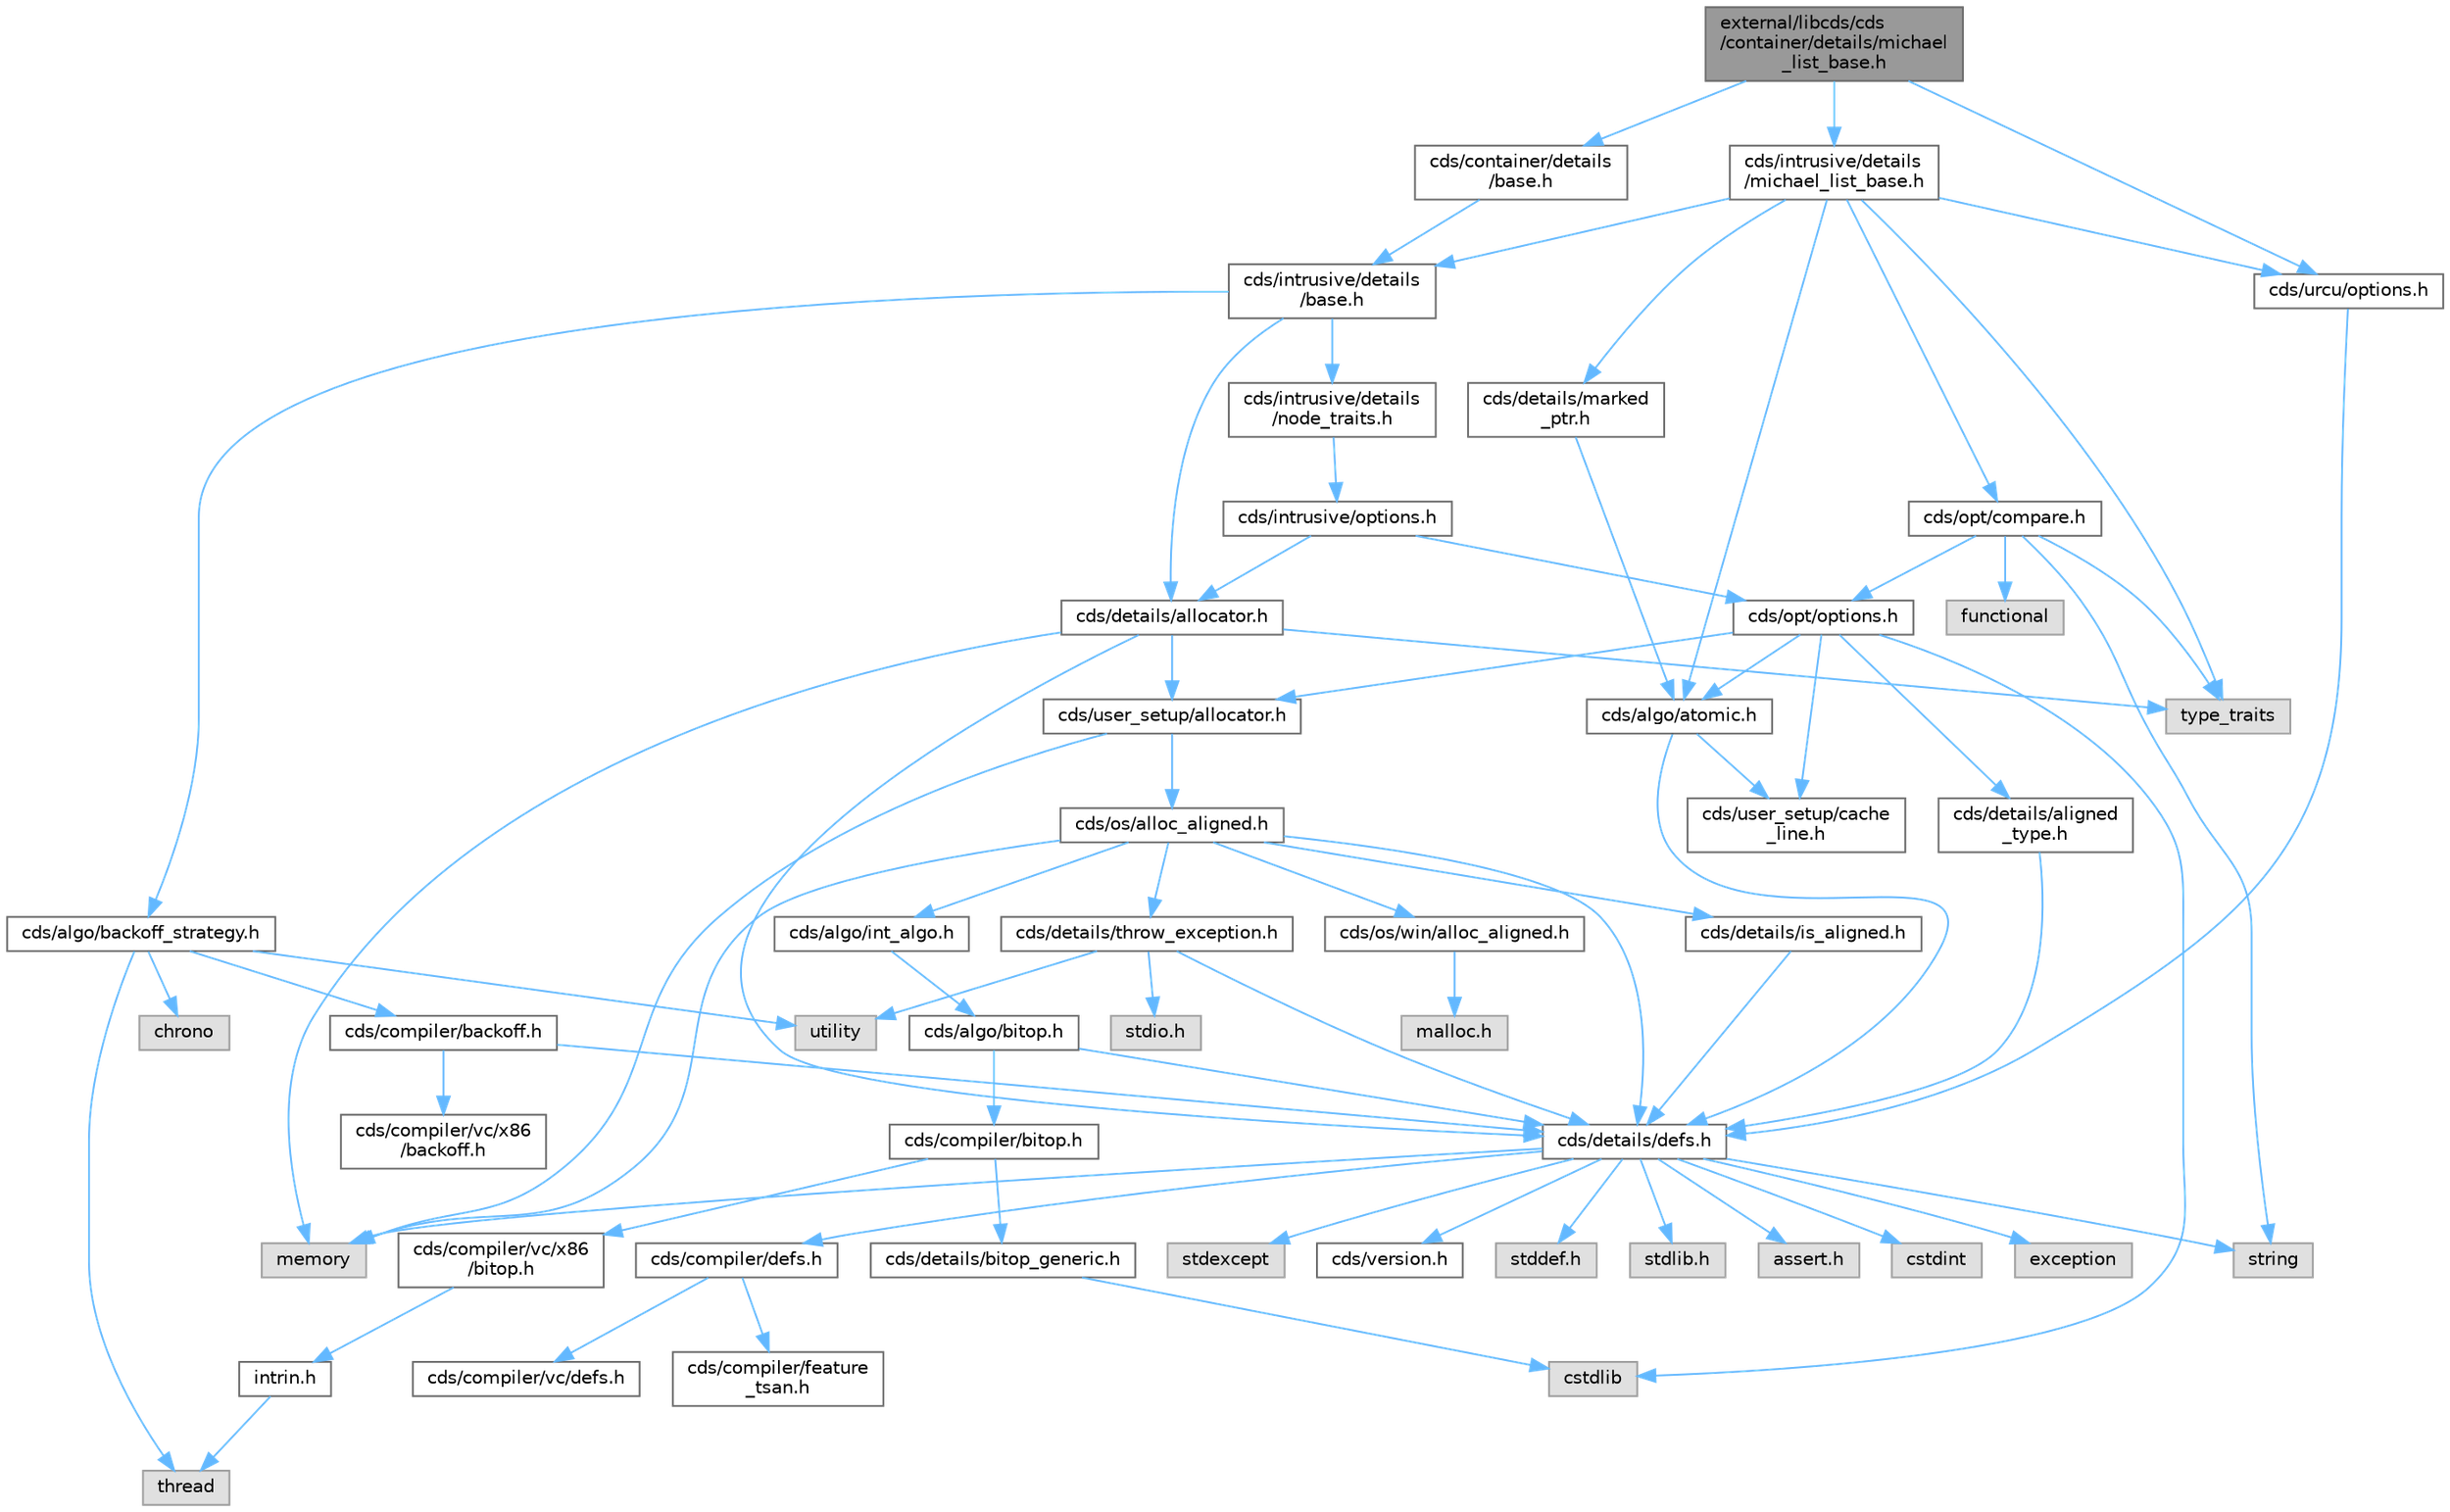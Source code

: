 digraph "external/libcds/cds/container/details/michael_list_base.h"
{
 // LATEX_PDF_SIZE
  bgcolor="transparent";
  edge [fontname=Helvetica,fontsize=10,labelfontname=Helvetica,labelfontsize=10];
  node [fontname=Helvetica,fontsize=10,shape=box,height=0.2,width=0.4];
  Node1 [id="Node000001",label="external/libcds/cds\l/container/details/michael\l_list_base.h",height=0.2,width=0.4,color="gray40", fillcolor="grey60", style="filled", fontcolor="black",tooltip=" "];
  Node1 -> Node2 [id="edge74_Node000001_Node000002",color="steelblue1",style="solid",tooltip=" "];
  Node2 [id="Node000002",label="cds/container/details\l/base.h",height=0.2,width=0.4,color="grey40", fillcolor="white", style="filled",URL="$external_2libcds_2cds_2container_2details_2base_8h.html",tooltip=" "];
  Node2 -> Node3 [id="edge75_Node000002_Node000003",color="steelblue1",style="solid",tooltip=" "];
  Node3 [id="Node000003",label="cds/intrusive/details\l/base.h",height=0.2,width=0.4,color="grey40", fillcolor="white", style="filled",URL="$external_2libcds_2cds_2intrusive_2details_2base_8h.html",tooltip=" "];
  Node3 -> Node4 [id="edge76_Node000003_Node000004",color="steelblue1",style="solid",tooltip=" "];
  Node4 [id="Node000004",label="cds/intrusive/details\l/node_traits.h",height=0.2,width=0.4,color="grey40", fillcolor="white", style="filled",URL="$node__traits_8h.html",tooltip=" "];
  Node4 -> Node5 [id="edge77_Node000004_Node000005",color="steelblue1",style="solid",tooltip=" "];
  Node5 [id="Node000005",label="cds/intrusive/options.h",height=0.2,width=0.4,color="grey40", fillcolor="white", style="filled",URL="$intrusive_2options_8h.html",tooltip=" "];
  Node5 -> Node6 [id="edge78_Node000005_Node000006",color="steelblue1",style="solid",tooltip=" "];
  Node6 [id="Node000006",label="cds/opt/options.h",height=0.2,width=0.4,color="grey40", fillcolor="white", style="filled",URL="$opt_2options_8h.html",tooltip=" "];
  Node6 -> Node7 [id="edge79_Node000006_Node000007",color="steelblue1",style="solid",tooltip=" "];
  Node7 [id="Node000007",label="cstdlib",height=0.2,width=0.4,color="grey60", fillcolor="#E0E0E0", style="filled",tooltip=" "];
  Node6 -> Node8 [id="edge80_Node000006_Node000008",color="steelblue1",style="solid",tooltip=" "];
  Node8 [id="Node000008",label="cds/details/aligned\l_type.h",height=0.2,width=0.4,color="grey40", fillcolor="white", style="filled",URL="$aligned__type_8h.html",tooltip=" "];
  Node8 -> Node9 [id="edge81_Node000008_Node000009",color="steelblue1",style="solid",tooltip=" "];
  Node9 [id="Node000009",label="cds/details/defs.h",height=0.2,width=0.4,color="grey40", fillcolor="white", style="filled",URL="$details_2defs_8h.html",tooltip=" "];
  Node9 -> Node10 [id="edge82_Node000009_Node000010",color="steelblue1",style="solid",tooltip=" "];
  Node10 [id="Node000010",label="stddef.h",height=0.2,width=0.4,color="grey60", fillcolor="#E0E0E0", style="filled",tooltip=" "];
  Node9 -> Node11 [id="edge83_Node000009_Node000011",color="steelblue1",style="solid",tooltip=" "];
  Node11 [id="Node000011",label="stdlib.h",height=0.2,width=0.4,color="grey60", fillcolor="#E0E0E0", style="filled",tooltip=" "];
  Node9 -> Node12 [id="edge84_Node000009_Node000012",color="steelblue1",style="solid",tooltip=" "];
  Node12 [id="Node000012",label="assert.h",height=0.2,width=0.4,color="grey60", fillcolor="#E0E0E0", style="filled",tooltip=" "];
  Node9 -> Node13 [id="edge85_Node000009_Node000013",color="steelblue1",style="solid",tooltip=" "];
  Node13 [id="Node000013",label="cstdint",height=0.2,width=0.4,color="grey60", fillcolor="#E0E0E0", style="filled",tooltip=" "];
  Node9 -> Node14 [id="edge86_Node000009_Node000014",color="steelblue1",style="solid",tooltip=" "];
  Node14 [id="Node000014",label="exception",height=0.2,width=0.4,color="grey60", fillcolor="#E0E0E0", style="filled",tooltip=" "];
  Node9 -> Node15 [id="edge87_Node000009_Node000015",color="steelblue1",style="solid",tooltip=" "];
  Node15 [id="Node000015",label="stdexcept",height=0.2,width=0.4,color="grey60", fillcolor="#E0E0E0", style="filled",tooltip=" "];
  Node9 -> Node16 [id="edge88_Node000009_Node000016",color="steelblue1",style="solid",tooltip=" "];
  Node16 [id="Node000016",label="string",height=0.2,width=0.4,color="grey60", fillcolor="#E0E0E0", style="filled",tooltip=" "];
  Node9 -> Node17 [id="edge89_Node000009_Node000017",color="steelblue1",style="solid",tooltip=" "];
  Node17 [id="Node000017",label="memory",height=0.2,width=0.4,color="grey60", fillcolor="#E0E0E0", style="filled",tooltip=" "];
  Node9 -> Node18 [id="edge90_Node000009_Node000018",color="steelblue1",style="solid",tooltip=" "];
  Node18 [id="Node000018",label="cds/version.h",height=0.2,width=0.4,color="grey40", fillcolor="white", style="filled",URL="$external_2libcds_2cds_2version_8h.html",tooltip=" "];
  Node9 -> Node19 [id="edge91_Node000009_Node000019",color="steelblue1",style="solid",tooltip=" "];
  Node19 [id="Node000019",label="cds/compiler/defs.h",height=0.2,width=0.4,color="grey40", fillcolor="white", style="filled",URL="$compiler_2defs_8h.html",tooltip=" "];
  Node19 -> Node20 [id="edge92_Node000019_Node000020",color="steelblue1",style="solid",tooltip=" "];
  Node20 [id="Node000020",label="cds/compiler/vc/defs.h",height=0.2,width=0.4,color="grey40", fillcolor="white", style="filled",URL="$compiler_2vc_2defs_8h.html",tooltip=" "];
  Node19 -> Node21 [id="edge93_Node000019_Node000021",color="steelblue1",style="solid",tooltip=" "];
  Node21 [id="Node000021",label="cds/compiler/feature\l_tsan.h",height=0.2,width=0.4,color="grey40", fillcolor="white", style="filled",URL="$feature__tsan_8h.html",tooltip=" "];
  Node6 -> Node22 [id="edge94_Node000006_Node000022",color="steelblue1",style="solid",tooltip=" "];
  Node22 [id="Node000022",label="cds/user_setup/allocator.h",height=0.2,width=0.4,color="grey40", fillcolor="white", style="filled",URL="$external_2libcds_2cds_2user__setup_2allocator_8h.html",tooltip="Default implementation of allocator classes."];
  Node22 -> Node17 [id="edge95_Node000022_Node000017",color="steelblue1",style="solid",tooltip=" "];
  Node22 -> Node23 [id="edge96_Node000022_Node000023",color="steelblue1",style="solid",tooltip=" "];
  Node23 [id="Node000023",label="cds/os/alloc_aligned.h",height=0.2,width=0.4,color="grey40", fillcolor="white", style="filled",URL="$alloc__aligned_8h.html",tooltip=" "];
  Node23 -> Node9 [id="edge97_Node000023_Node000009",color="steelblue1",style="solid",tooltip=" "];
  Node23 -> Node24 [id="edge98_Node000023_Node000024",color="steelblue1",style="solid",tooltip=" "];
  Node24 [id="Node000024",label="cds/os/win/alloc_aligned.h",height=0.2,width=0.4,color="grey40", fillcolor="white", style="filled",URL="$win_2alloc__aligned_8h.html",tooltip=" "];
  Node24 -> Node25 [id="edge99_Node000024_Node000025",color="steelblue1",style="solid",tooltip=" "];
  Node25 [id="Node000025",label="malloc.h",height=0.2,width=0.4,color="grey60", fillcolor="#E0E0E0", style="filled",tooltip=" "];
  Node23 -> Node17 [id="edge100_Node000023_Node000017",color="steelblue1",style="solid",tooltip=" "];
  Node23 -> Node26 [id="edge101_Node000023_Node000026",color="steelblue1",style="solid",tooltip=" "];
  Node26 [id="Node000026",label="cds/details/is_aligned.h",height=0.2,width=0.4,color="grey40", fillcolor="white", style="filled",URL="$is__aligned_8h.html",tooltip=" "];
  Node26 -> Node9 [id="edge102_Node000026_Node000009",color="steelblue1",style="solid",tooltip=" "];
  Node23 -> Node27 [id="edge103_Node000023_Node000027",color="steelblue1",style="solid",tooltip=" "];
  Node27 [id="Node000027",label="cds/algo/int_algo.h",height=0.2,width=0.4,color="grey40", fillcolor="white", style="filled",URL="$int__algo_8h.html",tooltip=" "];
  Node27 -> Node28 [id="edge104_Node000027_Node000028",color="steelblue1",style="solid",tooltip=" "];
  Node28 [id="Node000028",label="cds/algo/bitop.h",height=0.2,width=0.4,color="grey40", fillcolor="white", style="filled",URL="$algo_2bitop_8h.html",tooltip=" "];
  Node28 -> Node9 [id="edge105_Node000028_Node000009",color="steelblue1",style="solid",tooltip=" "];
  Node28 -> Node29 [id="edge106_Node000028_Node000029",color="steelblue1",style="solid",tooltip=" "];
  Node29 [id="Node000029",label="cds/compiler/bitop.h",height=0.2,width=0.4,color="grey40", fillcolor="white", style="filled",URL="$compiler_2bitop_8h.html",tooltip=" "];
  Node29 -> Node30 [id="edge107_Node000029_Node000030",color="steelblue1",style="solid",tooltip=" "];
  Node30 [id="Node000030",label="cds/compiler/vc/x86\l/bitop.h",height=0.2,width=0.4,color="grey40", fillcolor="white", style="filled",URL="$compiler_2vc_2x86_2bitop_8h.html",tooltip=" "];
  Node30 -> Node31 [id="edge108_Node000030_Node000031",color="steelblue1",style="solid",tooltip=" "];
  Node31 [id="Node000031",label="intrin.h",height=0.2,width=0.4,color="grey40", fillcolor="white", style="filled",URL="$intrin_8h.html",tooltip=" "];
  Node31 -> Node32 [id="edge109_Node000031_Node000032",color="steelblue1",style="solid",tooltip=" "];
  Node32 [id="Node000032",label="thread",height=0.2,width=0.4,color="grey60", fillcolor="#E0E0E0", style="filled",tooltip=" "];
  Node29 -> Node33 [id="edge110_Node000029_Node000033",color="steelblue1",style="solid",tooltip=" "];
  Node33 [id="Node000033",label="cds/details/bitop_generic.h",height=0.2,width=0.4,color="grey40", fillcolor="white", style="filled",URL="$bitop__generic_8h.html",tooltip=" "];
  Node33 -> Node7 [id="edge111_Node000033_Node000007",color="steelblue1",style="solid",tooltip=" "];
  Node23 -> Node34 [id="edge112_Node000023_Node000034",color="steelblue1",style="solid",tooltip=" "];
  Node34 [id="Node000034",label="cds/details/throw_exception.h",height=0.2,width=0.4,color="grey40", fillcolor="white", style="filled",URL="$throw__exception_8h.html",tooltip=" "];
  Node34 -> Node9 [id="edge113_Node000034_Node000009",color="steelblue1",style="solid",tooltip=" "];
  Node34 -> Node35 [id="edge114_Node000034_Node000035",color="steelblue1",style="solid",tooltip=" "];
  Node35 [id="Node000035",label="stdio.h",height=0.2,width=0.4,color="grey60", fillcolor="#E0E0E0", style="filled",tooltip=" "];
  Node34 -> Node36 [id="edge115_Node000034_Node000036",color="steelblue1",style="solid",tooltip=" "];
  Node36 [id="Node000036",label="utility",height=0.2,width=0.4,color="grey60", fillcolor="#E0E0E0", style="filled",tooltip=" "];
  Node6 -> Node37 [id="edge116_Node000006_Node000037",color="steelblue1",style="solid",tooltip=" "];
  Node37 [id="Node000037",label="cds/user_setup/cache\l_line.h",height=0.2,width=0.4,color="grey40", fillcolor="white", style="filled",URL="$cache__line_8h.html",tooltip="Cache-line size definition"];
  Node6 -> Node38 [id="edge117_Node000006_Node000038",color="steelblue1",style="solid",tooltip=" "];
  Node38 [id="Node000038",label="cds/algo/atomic.h",height=0.2,width=0.4,color="grey40", fillcolor="white", style="filled",URL="$external_2libcds_2cds_2algo_2atomic_8h.html",tooltip=" "];
  Node38 -> Node9 [id="edge118_Node000038_Node000009",color="steelblue1",style="solid",tooltip=" "];
  Node38 -> Node37 [id="edge119_Node000038_Node000037",color="steelblue1",style="solid",tooltip=" "];
  Node5 -> Node39 [id="edge120_Node000005_Node000039",color="steelblue1",style="solid",tooltip=" "];
  Node39 [id="Node000039",label="cds/details/allocator.h",height=0.2,width=0.4,color="grey40", fillcolor="white", style="filled",URL="$external_2libcds_2cds_2details_2allocator_8h.html",tooltip=" "];
  Node39 -> Node40 [id="edge121_Node000039_Node000040",color="steelblue1",style="solid",tooltip=" "];
  Node40 [id="Node000040",label="type_traits",height=0.2,width=0.4,color="grey60", fillcolor="#E0E0E0", style="filled",tooltip=" "];
  Node39 -> Node17 [id="edge122_Node000039_Node000017",color="steelblue1",style="solid",tooltip=" "];
  Node39 -> Node9 [id="edge123_Node000039_Node000009",color="steelblue1",style="solid",tooltip=" "];
  Node39 -> Node22 [id="edge124_Node000039_Node000022",color="steelblue1",style="solid",tooltip=" "];
  Node3 -> Node39 [id="edge125_Node000003_Node000039",color="steelblue1",style="solid",tooltip=" "];
  Node3 -> Node41 [id="edge126_Node000003_Node000041",color="steelblue1",style="solid",tooltip=" "];
  Node41 [id="Node000041",label="cds/algo/backoff_strategy.h",height=0.2,width=0.4,color="grey40", fillcolor="white", style="filled",URL="$backoff__strategy_8h.html",tooltip=" "];
  Node41 -> Node36 [id="edge127_Node000041_Node000036",color="steelblue1",style="solid",tooltip=" "];
  Node41 -> Node32 [id="edge128_Node000041_Node000032",color="steelblue1",style="solid",tooltip=" "];
  Node41 -> Node42 [id="edge129_Node000041_Node000042",color="steelblue1",style="solid",tooltip=" "];
  Node42 [id="Node000042",label="chrono",height=0.2,width=0.4,color="grey60", fillcolor="#E0E0E0", style="filled",tooltip=" "];
  Node41 -> Node43 [id="edge130_Node000041_Node000043",color="steelblue1",style="solid",tooltip=" "];
  Node43 [id="Node000043",label="cds/compiler/backoff.h",height=0.2,width=0.4,color="grey40", fillcolor="white", style="filled",URL="$backoff_8h.html",tooltip=" "];
  Node43 -> Node9 [id="edge131_Node000043_Node000009",color="steelblue1",style="solid",tooltip=" "];
  Node43 -> Node44 [id="edge132_Node000043_Node000044",color="steelblue1",style="solid",tooltip=" "];
  Node44 [id="Node000044",label="cds/compiler/vc/x86\l/backoff.h",height=0.2,width=0.4,color="grey40", fillcolor="white", style="filled",URL="$vc_2x86_2backoff_8h.html",tooltip=" "];
  Node1 -> Node45 [id="edge133_Node000001_Node000045",color="steelblue1",style="solid",tooltip=" "];
  Node45 [id="Node000045",label="cds/intrusive/details\l/michael_list_base.h",height=0.2,width=0.4,color="grey40", fillcolor="white", style="filled",URL="$intrusive_2details_2michael__list__base_8h.html",tooltip=" "];
  Node45 -> Node40 [id="edge134_Node000045_Node000040",color="steelblue1",style="solid",tooltip=" "];
  Node45 -> Node3 [id="edge135_Node000045_Node000003",color="steelblue1",style="solid",tooltip=" "];
  Node45 -> Node46 [id="edge136_Node000045_Node000046",color="steelblue1",style="solid",tooltip=" "];
  Node46 [id="Node000046",label="cds/opt/compare.h",height=0.2,width=0.4,color="grey40", fillcolor="white", style="filled",URL="$external_2libcds_2cds_2opt_2compare_8h.html",tooltip=" "];
  Node46 -> Node40 [id="edge137_Node000046_Node000040",color="steelblue1",style="solid",tooltip=" "];
  Node46 -> Node47 [id="edge138_Node000046_Node000047",color="steelblue1",style="solid",tooltip=" "];
  Node47 [id="Node000047",label="functional",height=0.2,width=0.4,color="grey60", fillcolor="#E0E0E0", style="filled",tooltip=" "];
  Node46 -> Node16 [id="edge139_Node000046_Node000016",color="steelblue1",style="solid",tooltip=" "];
  Node46 -> Node6 [id="edge140_Node000046_Node000006",color="steelblue1",style="solid",tooltip=" "];
  Node45 -> Node38 [id="edge141_Node000045_Node000038",color="steelblue1",style="solid",tooltip=" "];
  Node45 -> Node48 [id="edge142_Node000045_Node000048",color="steelblue1",style="solid",tooltip=" "];
  Node48 [id="Node000048",label="cds/details/marked\l_ptr.h",height=0.2,width=0.4,color="grey40", fillcolor="white", style="filled",URL="$marked__ptr_8h.html",tooltip=" "];
  Node48 -> Node38 [id="edge143_Node000048_Node000038",color="steelblue1",style="solid",tooltip=" "];
  Node45 -> Node49 [id="edge144_Node000045_Node000049",color="steelblue1",style="solid",tooltip=" "];
  Node49 [id="Node000049",label="cds/urcu/options.h",height=0.2,width=0.4,color="grey40", fillcolor="white", style="filled",URL="$urcu_2options_8h.html",tooltip=" "];
  Node49 -> Node9 [id="edge145_Node000049_Node000009",color="steelblue1",style="solid",tooltip=" "];
  Node1 -> Node49 [id="edge146_Node000001_Node000049",color="steelblue1",style="solid",tooltip=" "];
}
